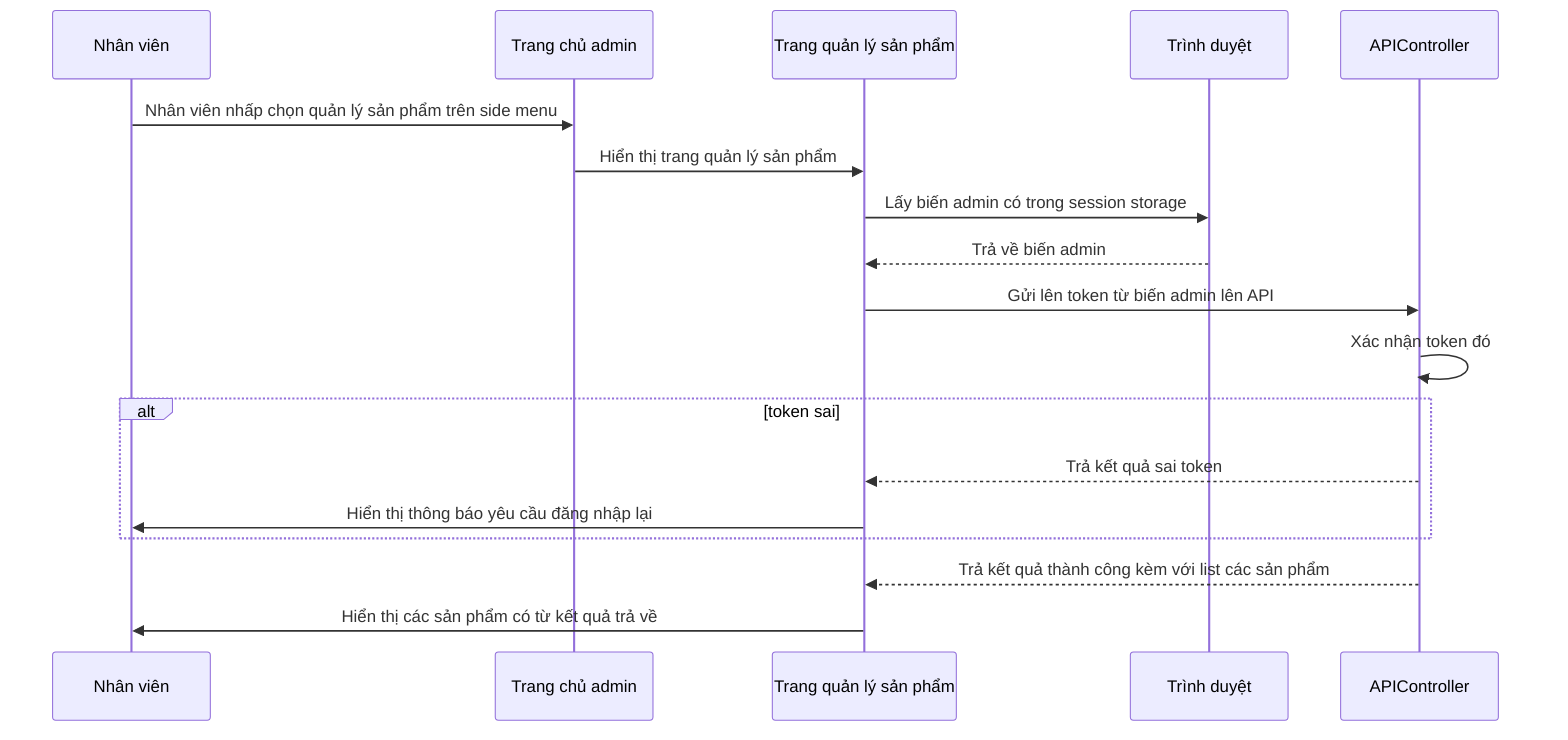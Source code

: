 sequenceDiagram
    Nhân viên ->> Trang chủ admin: Nhân viên nhấp chọn quản lý sản phẩm trên side menu
    Trang chủ admin ->> Trang quản lý sản phẩm: Hiển thị trang quản lý sản phẩm
    Trang quản lý sản phẩm ->> Trình duyệt: Lấy biến admin có trong session storage
    Trình duyệt -->> Trang quản lý sản phẩm: Trả về biến admin
    Trang quản lý sản phẩm ->> APIController: Gửi lên token từ biến admin lên API
    APIController ->> APIController: Xác nhận token đó
    alt token sai
    APIController -->> Trang quản lý sản phẩm: Trả kết quả sai token
   Trang quản lý sản phẩm ->> Nhân viên: Hiển thị thông báo yêu cầu đăng nhập lại
    end
    APIController -->> Trang quản lý sản phẩm: Trả kết quả thành công kèm với list các sản phẩm
    Trang quản lý sản phẩm ->> Nhân viên: Hiển thị các sản phẩm có từ kết quả trả về